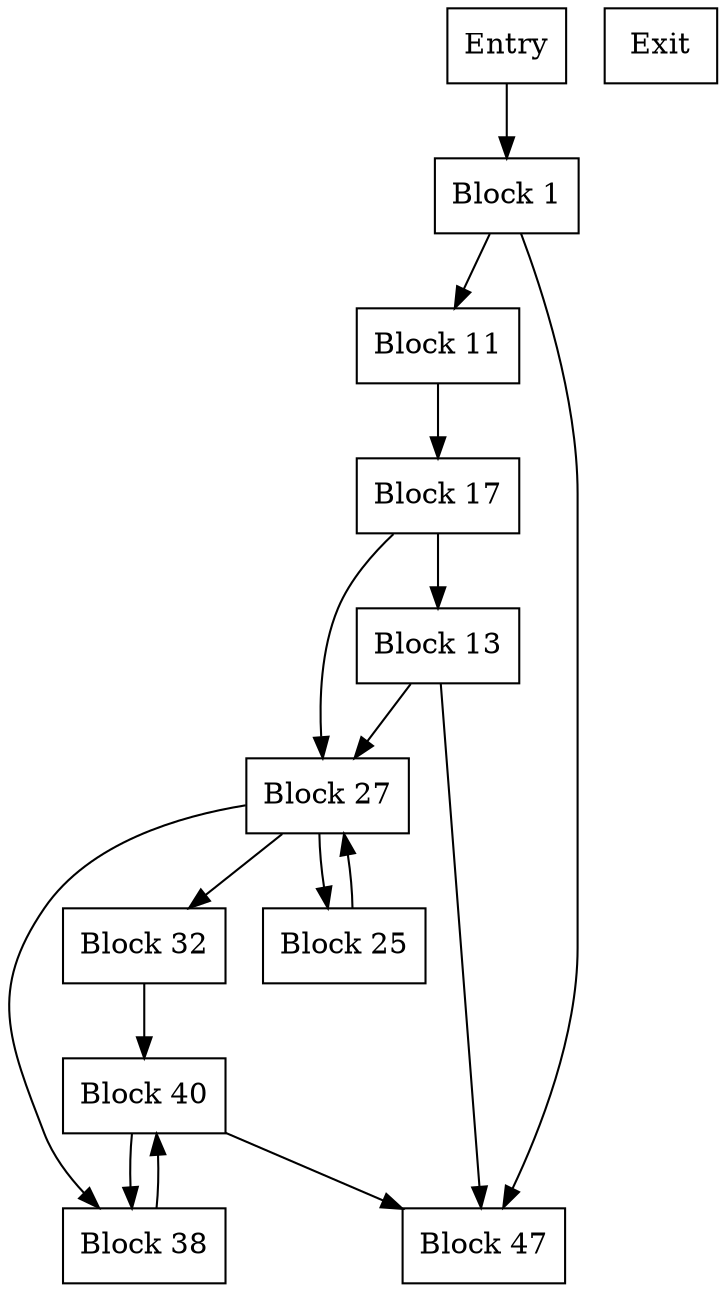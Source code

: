 digraph CFG {
    // Define nodes
    node [shape=box];
    start [label="Entry"];
    block_1 [label="Block 1"];
    block_11 [label="Block 11"];
    block_13 [label="Block 13"];
    block_17 [label="Block 17"];
    block_25 [label="Block 25"];
    block_27 [label="Block 27"];
    block_32 [label="Block 32"];
    block_38 [label="Block 38"];
    block_40 [label="Block 40"];
    block_47 [label="Block 47"];
    end [label="Exit"];

    // Define edges
    start -> block_1;
    block_1 -> block_11;
    block_1 -> block_47; // Branch to end if condition is met
    block_11 -> block_17;
    block_17 -> block_13;
    block_13 -> block_47; // Exit point
    block_13 -> block_27; // Loop back
    block_17 -> block_27; // Loop back
    block_27 -> block_32; // Loop continuation
    block_27 -> block_25; // Loop condition check
    block_25 -> block_27; // Loop back
    block_27 -> block_38; // Continue to block 38
    block_32 -> block_40; // Continue to block 40
    block_38 -> block_40; // Continue to block 40
    block_40 -> block_47; // Exit point
    block_40 -> block_38; // Loop back to block 38
}
